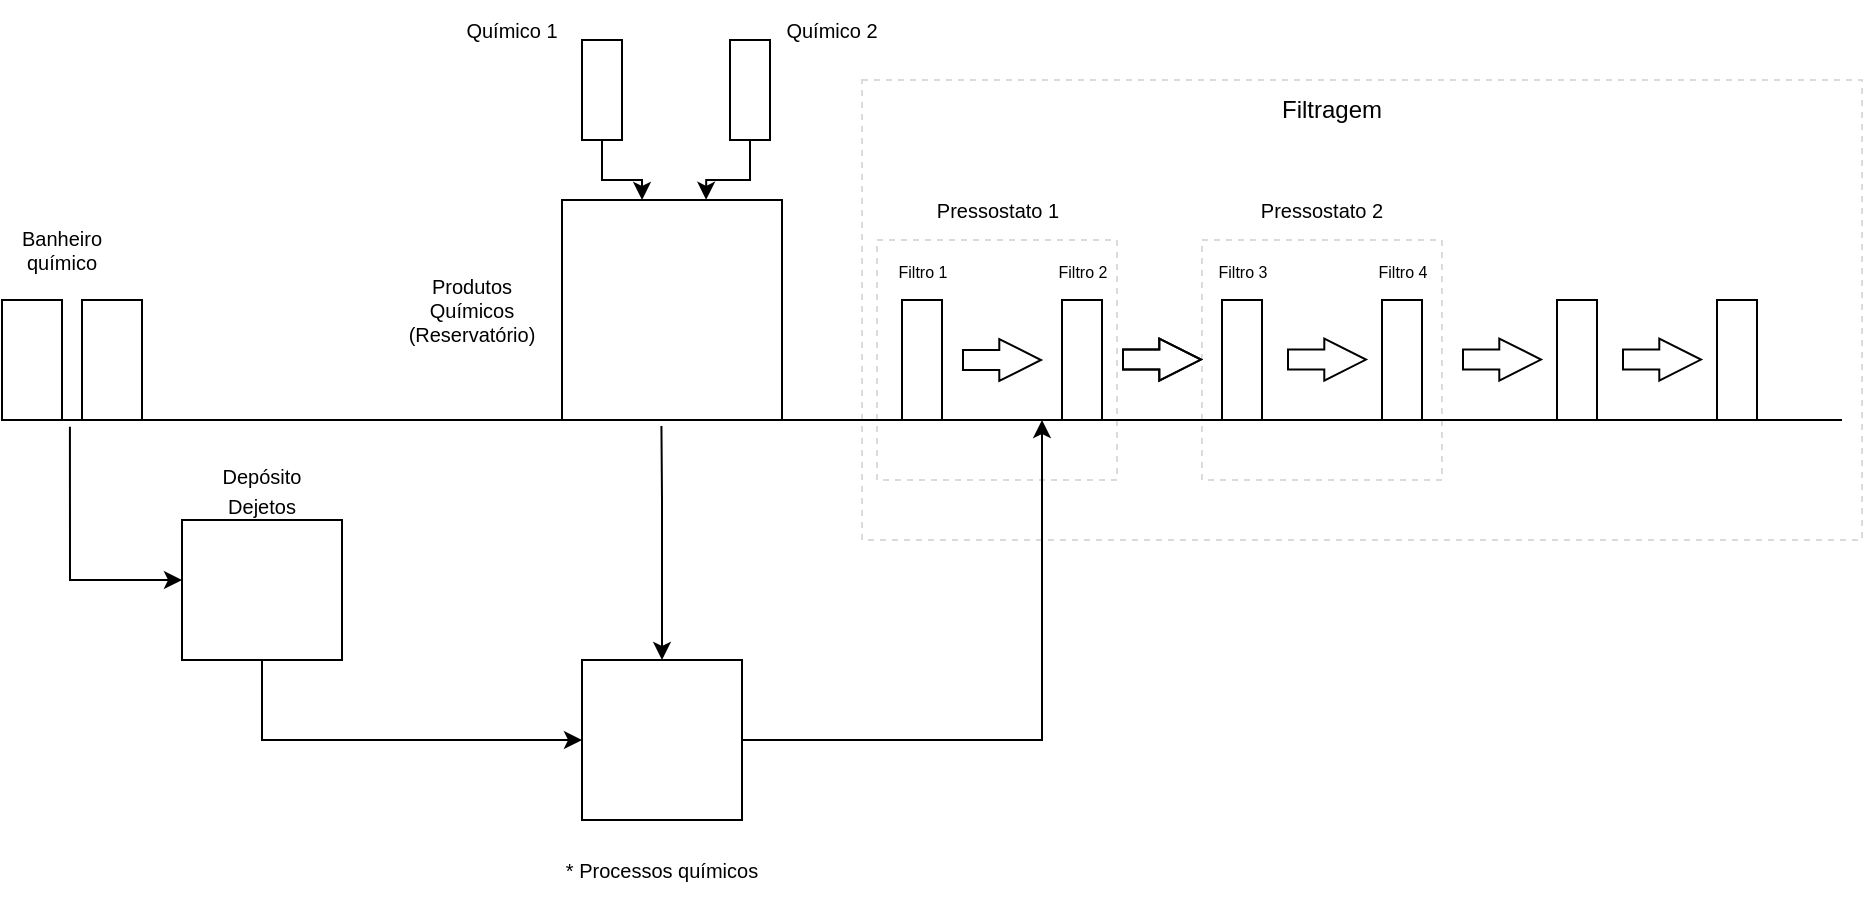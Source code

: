 <mxfile version="24.0.0" type="github">
  <diagram name="Page-1" id="zgPYu8_VjJPNi1qEPYtU">
    <mxGraphModel dx="1407" dy="513" grid="1" gridSize="10" guides="1" tooltips="1" connect="1" arrows="1" fold="1" page="1" pageScale="1" pageWidth="827" pageHeight="1169" math="0" shadow="0">
      <root>
        <mxCell id="0" />
        <mxCell id="1" parent="0" />
        <mxCell id="5ljupiiSc2MZGmciCwX4-52" value="" style="rounded=0;whiteSpace=wrap;html=1;dashed=1;strokeColor=#DBDBDB;fontColor=#707070;" vertex="1" parent="1">
          <mxGeometry x="470" y="70" width="500" height="230" as="geometry" />
        </mxCell>
        <mxCell id="5ljupiiSc2MZGmciCwX4-53" value="" style="rounded=0;whiteSpace=wrap;html=1;dashed=1;strokeColor=#DBDBDB;fontColor=#707070;" vertex="1" parent="1">
          <mxGeometry x="477.5" y="150" width="120" height="120" as="geometry" />
        </mxCell>
        <mxCell id="5ljupiiSc2MZGmciCwX4-31" value="" style="rounded=0;whiteSpace=wrap;html=1;dashed=1;strokeColor=#DBDBDB;fontColor=#707070;" vertex="1" parent="1">
          <mxGeometry x="640" y="150" width="120" height="120" as="geometry" />
        </mxCell>
        <mxCell id="5ljupiiSc2MZGmciCwX4-1" value="" style="endArrow=none;html=1;rounded=0;" edge="1" parent="1">
          <mxGeometry width="50" height="50" relative="1" as="geometry">
            <mxPoint x="40" y="240" as="sourcePoint" />
            <mxPoint x="960" y="240" as="targetPoint" />
          </mxGeometry>
        </mxCell>
        <mxCell id="5ljupiiSc2MZGmciCwX4-2" value="" style="rounded=0;whiteSpace=wrap;html=1;" vertex="1" parent="1">
          <mxGeometry x="40" y="180" width="30" height="60" as="geometry" />
        </mxCell>
        <mxCell id="5ljupiiSc2MZGmciCwX4-3" value="" style="rounded=0;whiteSpace=wrap;html=1;" vertex="1" parent="1">
          <mxGeometry x="80" y="180" width="30" height="60" as="geometry" />
        </mxCell>
        <mxCell id="5ljupiiSc2MZGmciCwX4-4" value="Banheiro químico" style="text;html=1;align=center;verticalAlign=middle;whiteSpace=wrap;rounded=0;fontSize=10;" vertex="1" parent="1">
          <mxGeometry x="40" y="140" width="60" height="30" as="geometry" />
        </mxCell>
        <mxCell id="5ljupiiSc2MZGmciCwX4-6" value="" style="rounded=0;whiteSpace=wrap;html=1;" vertex="1" parent="1">
          <mxGeometry x="130" y="290" width="80" height="70" as="geometry" />
        </mxCell>
        <mxCell id="5ljupiiSc2MZGmciCwX4-7" value="" style="endArrow=classic;html=1;rounded=0;exitX=1.132;exitY=1.057;exitDx=0;exitDy=0;exitPerimeter=0;" edge="1" parent="1" source="5ljupiiSc2MZGmciCwX4-2">
          <mxGeometry width="50" height="50" relative="1" as="geometry">
            <mxPoint x="420" y="340" as="sourcePoint" />
            <mxPoint x="130" y="320" as="targetPoint" />
            <Array as="points">
              <mxPoint x="74" y="320" />
            </Array>
          </mxGeometry>
        </mxCell>
        <mxCell id="5ljupiiSc2MZGmciCwX4-8" value="" style="rounded=0;whiteSpace=wrap;html=1;" vertex="1" parent="1">
          <mxGeometry x="330" y="360" width="80" height="80" as="geometry" />
        </mxCell>
        <mxCell id="5ljupiiSc2MZGmciCwX4-9" value="" style="endArrow=classic;html=1;rounded=0;exitX=1.132;exitY=1.057;exitDx=0;exitDy=0;exitPerimeter=0;entryX=0;entryY=0.5;entryDx=0;entryDy=0;" edge="1" parent="1" target="5ljupiiSc2MZGmciCwX4-8">
          <mxGeometry width="50" height="50" relative="1" as="geometry">
            <mxPoint x="170" y="360" as="sourcePoint" />
            <mxPoint x="226" y="442" as="targetPoint" />
            <Array as="points">
              <mxPoint x="170" y="400" />
            </Array>
          </mxGeometry>
        </mxCell>
        <mxCell id="5ljupiiSc2MZGmciCwX4-10" value="&lt;font style=&quot;font-size: 10px;&quot;&gt;Depósito&lt;br&gt;Dejetos&lt;/font&gt;" style="text;html=1;align=center;verticalAlign=middle;whiteSpace=wrap;rounded=0;" vertex="1" parent="1">
          <mxGeometry x="130" y="260" width="80" height="30" as="geometry" />
        </mxCell>
        <mxCell id="5ljupiiSc2MZGmciCwX4-11" value="" style="whiteSpace=wrap;html=1;aspect=fixed;" vertex="1" parent="1">
          <mxGeometry x="320" y="130" width="110" height="110" as="geometry" />
        </mxCell>
        <mxCell id="5ljupiiSc2MZGmciCwX4-12" value="" style="endArrow=classic;html=1;rounded=0;exitX=0.452;exitY=1.027;exitDx=0;exitDy=0;exitPerimeter=0;entryX=0.5;entryY=0;entryDx=0;entryDy=0;" edge="1" parent="1" source="5ljupiiSc2MZGmciCwX4-11" target="5ljupiiSc2MZGmciCwX4-8">
          <mxGeometry width="50" height="50" relative="1" as="geometry">
            <mxPoint x="420" y="340" as="sourcePoint" />
            <mxPoint x="470" y="290" as="targetPoint" />
            <Array as="points">
              <mxPoint x="370" y="280" />
            </Array>
          </mxGeometry>
        </mxCell>
        <mxCell id="5ljupiiSc2MZGmciCwX4-14" value="Produtos Químicos (Reservatório)" style="text;html=1;align=center;verticalAlign=middle;whiteSpace=wrap;rounded=0;fontSize=10;" vertex="1" parent="1">
          <mxGeometry x="240" y="170" width="70" height="30" as="geometry" />
        </mxCell>
        <mxCell id="5ljupiiSc2MZGmciCwX4-16" value="" style="rounded=0;whiteSpace=wrap;html=1;" vertex="1" parent="1">
          <mxGeometry x="330" y="50" width="20" height="50" as="geometry" />
        </mxCell>
        <mxCell id="5ljupiiSc2MZGmciCwX4-17" value="" style="rounded=0;whiteSpace=wrap;html=1;" vertex="1" parent="1">
          <mxGeometry x="404" y="50" width="20" height="50" as="geometry" />
        </mxCell>
        <mxCell id="5ljupiiSc2MZGmciCwX4-18" value="" style="endArrow=classic;html=1;rounded=0;exitX=1;exitY=0.5;exitDx=0;exitDy=0;" edge="1" parent="1" source="5ljupiiSc2MZGmciCwX4-8">
          <mxGeometry width="50" height="50" relative="1" as="geometry">
            <mxPoint x="370" y="390" as="sourcePoint" />
            <mxPoint x="560" y="240" as="targetPoint" />
            <Array as="points">
              <mxPoint x="560" y="400" />
            </Array>
          </mxGeometry>
        </mxCell>
        <mxCell id="5ljupiiSc2MZGmciCwX4-19" value="* Processos químicos" style="text;html=1;align=center;verticalAlign=middle;whiteSpace=wrap;rounded=0;fontSize=10;" vertex="1" parent="1">
          <mxGeometry x="320" y="450" width="100" height="30" as="geometry" />
        </mxCell>
        <mxCell id="5ljupiiSc2MZGmciCwX4-20" value="" style="rounded=0;whiteSpace=wrap;html=1;" vertex="1" parent="1">
          <mxGeometry x="490" y="180" width="20" height="60" as="geometry" />
        </mxCell>
        <mxCell id="5ljupiiSc2MZGmciCwX4-21" value="Filtragem" style="text;html=1;align=center;verticalAlign=middle;whiteSpace=wrap;rounded=0;" vertex="1" parent="1">
          <mxGeometry x="670" y="70" width="70" height="30" as="geometry" />
        </mxCell>
        <mxCell id="5ljupiiSc2MZGmciCwX4-22" value="Químico 1" style="text;html=1;align=center;verticalAlign=middle;whiteSpace=wrap;rounded=0;fontSize=10;" vertex="1" parent="1">
          <mxGeometry x="260" y="30" width="70" height="30" as="geometry" />
        </mxCell>
        <mxCell id="5ljupiiSc2MZGmciCwX4-23" value="Químico 2" style="text;html=1;align=center;verticalAlign=middle;whiteSpace=wrap;rounded=0;fontSize=10;" vertex="1" parent="1">
          <mxGeometry x="420" y="30" width="70" height="30" as="geometry" />
        </mxCell>
        <mxCell id="5ljupiiSc2MZGmciCwX4-25" value="" style="rounded=0;whiteSpace=wrap;html=1;" vertex="1" parent="1">
          <mxGeometry x="570" y="180" width="20" height="60" as="geometry" />
        </mxCell>
        <mxCell id="5ljupiiSc2MZGmciCwX4-26" value="" style="rounded=0;whiteSpace=wrap;html=1;" vertex="1" parent="1">
          <mxGeometry x="650" y="180" width="20" height="60" as="geometry" />
        </mxCell>
        <mxCell id="5ljupiiSc2MZGmciCwX4-27" value="" style="rounded=0;whiteSpace=wrap;html=1;" vertex="1" parent="1">
          <mxGeometry x="730" y="180" width="20" height="60" as="geometry" />
        </mxCell>
        <mxCell id="5ljupiiSc2MZGmciCwX4-28" value="" style="shape=flexArrow;endArrow=classic;html=1;rounded=0;endWidth=10;endSize=6.619;" edge="1" parent="1">
          <mxGeometry width="50" height="50" relative="1" as="geometry">
            <mxPoint x="520" y="210" as="sourcePoint" />
            <mxPoint x="560" y="210" as="targetPoint" />
          </mxGeometry>
        </mxCell>
        <mxCell id="5ljupiiSc2MZGmciCwX4-32" value="&lt;font style=&quot;font-size: 8px;&quot;&gt;Filtro 1&lt;/font&gt;" style="text;html=1;align=center;verticalAlign=middle;whiteSpace=wrap;rounded=0;" vertex="1" parent="1">
          <mxGeometry x="482.5" y="160" width="35" height="10" as="geometry" />
        </mxCell>
        <mxCell id="5ljupiiSc2MZGmciCwX4-33" value="&lt;font style=&quot;font-size: 8px;&quot;&gt;Filtro 2&lt;/font&gt;" style="text;html=1;align=center;verticalAlign=middle;whiteSpace=wrap;rounded=0;" vertex="1" parent="1">
          <mxGeometry x="562.5" y="160" width="35" height="10" as="geometry" />
        </mxCell>
        <mxCell id="5ljupiiSc2MZGmciCwX4-34" value="&lt;font style=&quot;font-size: 8px;&quot;&gt;Filtro 3&lt;/font&gt;" style="text;html=1;align=center;verticalAlign=middle;whiteSpace=wrap;rounded=0;" vertex="1" parent="1">
          <mxGeometry x="642.5" y="160" width="35" height="10" as="geometry" />
        </mxCell>
        <mxCell id="5ljupiiSc2MZGmciCwX4-35" value="&lt;font style=&quot;font-size: 8px;&quot;&gt;Filtro 4&lt;/font&gt;" style="text;html=1;align=center;verticalAlign=middle;whiteSpace=wrap;rounded=0;" vertex="1" parent="1">
          <mxGeometry x="722.5" y="160" width="35" height="10" as="geometry" />
        </mxCell>
        <mxCell id="5ljupiiSc2MZGmciCwX4-36" value="" style="shape=flexArrow;endArrow=classic;html=1;rounded=0;endWidth=10;endSize=6.619;" edge="1" parent="1">
          <mxGeometry width="50" height="50" relative="1" as="geometry">
            <mxPoint x="600" y="209.76" as="sourcePoint" />
            <mxPoint x="640" y="209.76" as="targetPoint" />
          </mxGeometry>
        </mxCell>
        <mxCell id="5ljupiiSc2MZGmciCwX4-37" value="" style="shape=flexArrow;endArrow=classic;html=1;rounded=0;endWidth=10;endSize=6.619;" edge="1" parent="1">
          <mxGeometry width="50" height="50" relative="1" as="geometry">
            <mxPoint x="600" y="209.76" as="sourcePoint" />
            <mxPoint x="640" y="209.76" as="targetPoint" />
          </mxGeometry>
        </mxCell>
        <mxCell id="5ljupiiSc2MZGmciCwX4-38" value="" style="shape=flexArrow;endArrow=classic;html=1;rounded=0;endWidth=10;endSize=6.619;" edge="1" parent="1">
          <mxGeometry width="50" height="50" relative="1" as="geometry">
            <mxPoint x="682.5" y="209.76" as="sourcePoint" />
            <mxPoint x="722.5" y="209.76" as="targetPoint" />
          </mxGeometry>
        </mxCell>
        <mxCell id="5ljupiiSc2MZGmciCwX4-42" style="edgeStyle=orthogonalEdgeStyle;rounded=0;orthogonalLoop=1;jettySize=auto;html=1;entryX=0.364;entryY=0;entryDx=0;entryDy=0;entryPerimeter=0;" edge="1" parent="1" source="5ljupiiSc2MZGmciCwX4-16" target="5ljupiiSc2MZGmciCwX4-11">
          <mxGeometry relative="1" as="geometry" />
        </mxCell>
        <mxCell id="5ljupiiSc2MZGmciCwX4-43" style="edgeStyle=orthogonalEdgeStyle;rounded=0;orthogonalLoop=1;jettySize=auto;html=1;entryX=0.655;entryY=-0.001;entryDx=0;entryDy=0;entryPerimeter=0;" edge="1" parent="1" source="5ljupiiSc2MZGmciCwX4-17" target="5ljupiiSc2MZGmciCwX4-11">
          <mxGeometry relative="1" as="geometry" />
        </mxCell>
        <mxCell id="5ljupiiSc2MZGmciCwX4-44" value="" style="rounded=0;whiteSpace=wrap;html=1;" vertex="1" parent="1">
          <mxGeometry x="817.5" y="180" width="20" height="60" as="geometry" />
        </mxCell>
        <mxCell id="5ljupiiSc2MZGmciCwX4-45" value="" style="shape=flexArrow;endArrow=classic;html=1;rounded=0;endWidth=10;endSize=6.619;" edge="1" parent="1">
          <mxGeometry width="50" height="50" relative="1" as="geometry">
            <mxPoint x="770" y="209.76" as="sourcePoint" />
            <mxPoint x="810" y="209.76" as="targetPoint" />
          </mxGeometry>
        </mxCell>
        <mxCell id="5ljupiiSc2MZGmciCwX4-46" value="" style="rounded=0;whiteSpace=wrap;html=1;" vertex="1" parent="1">
          <mxGeometry x="897.5" y="180" width="20" height="60" as="geometry" />
        </mxCell>
        <mxCell id="5ljupiiSc2MZGmciCwX4-47" value="" style="shape=flexArrow;endArrow=classic;html=1;rounded=0;endWidth=10;endSize=6.619;" edge="1" parent="1">
          <mxGeometry width="50" height="50" relative="1" as="geometry">
            <mxPoint x="850" y="209.76" as="sourcePoint" />
            <mxPoint x="890" y="209.76" as="targetPoint" />
          </mxGeometry>
        </mxCell>
        <mxCell id="5ljupiiSc2MZGmciCwX4-49" value="Pressostato 1" style="text;html=1;align=center;verticalAlign=middle;whiteSpace=wrap;rounded=0;fontSize=10;" vertex="1" parent="1">
          <mxGeometry x="502.5" y="120" width="70" height="30" as="geometry" />
        </mxCell>
        <mxCell id="5ljupiiSc2MZGmciCwX4-50" value="Pressostato 2" style="text;html=1;align=center;verticalAlign=middle;whiteSpace=wrap;rounded=0;fontSize=10;" vertex="1" parent="1">
          <mxGeometry x="665" y="120" width="70" height="30" as="geometry" />
        </mxCell>
      </root>
    </mxGraphModel>
  </diagram>
</mxfile>
